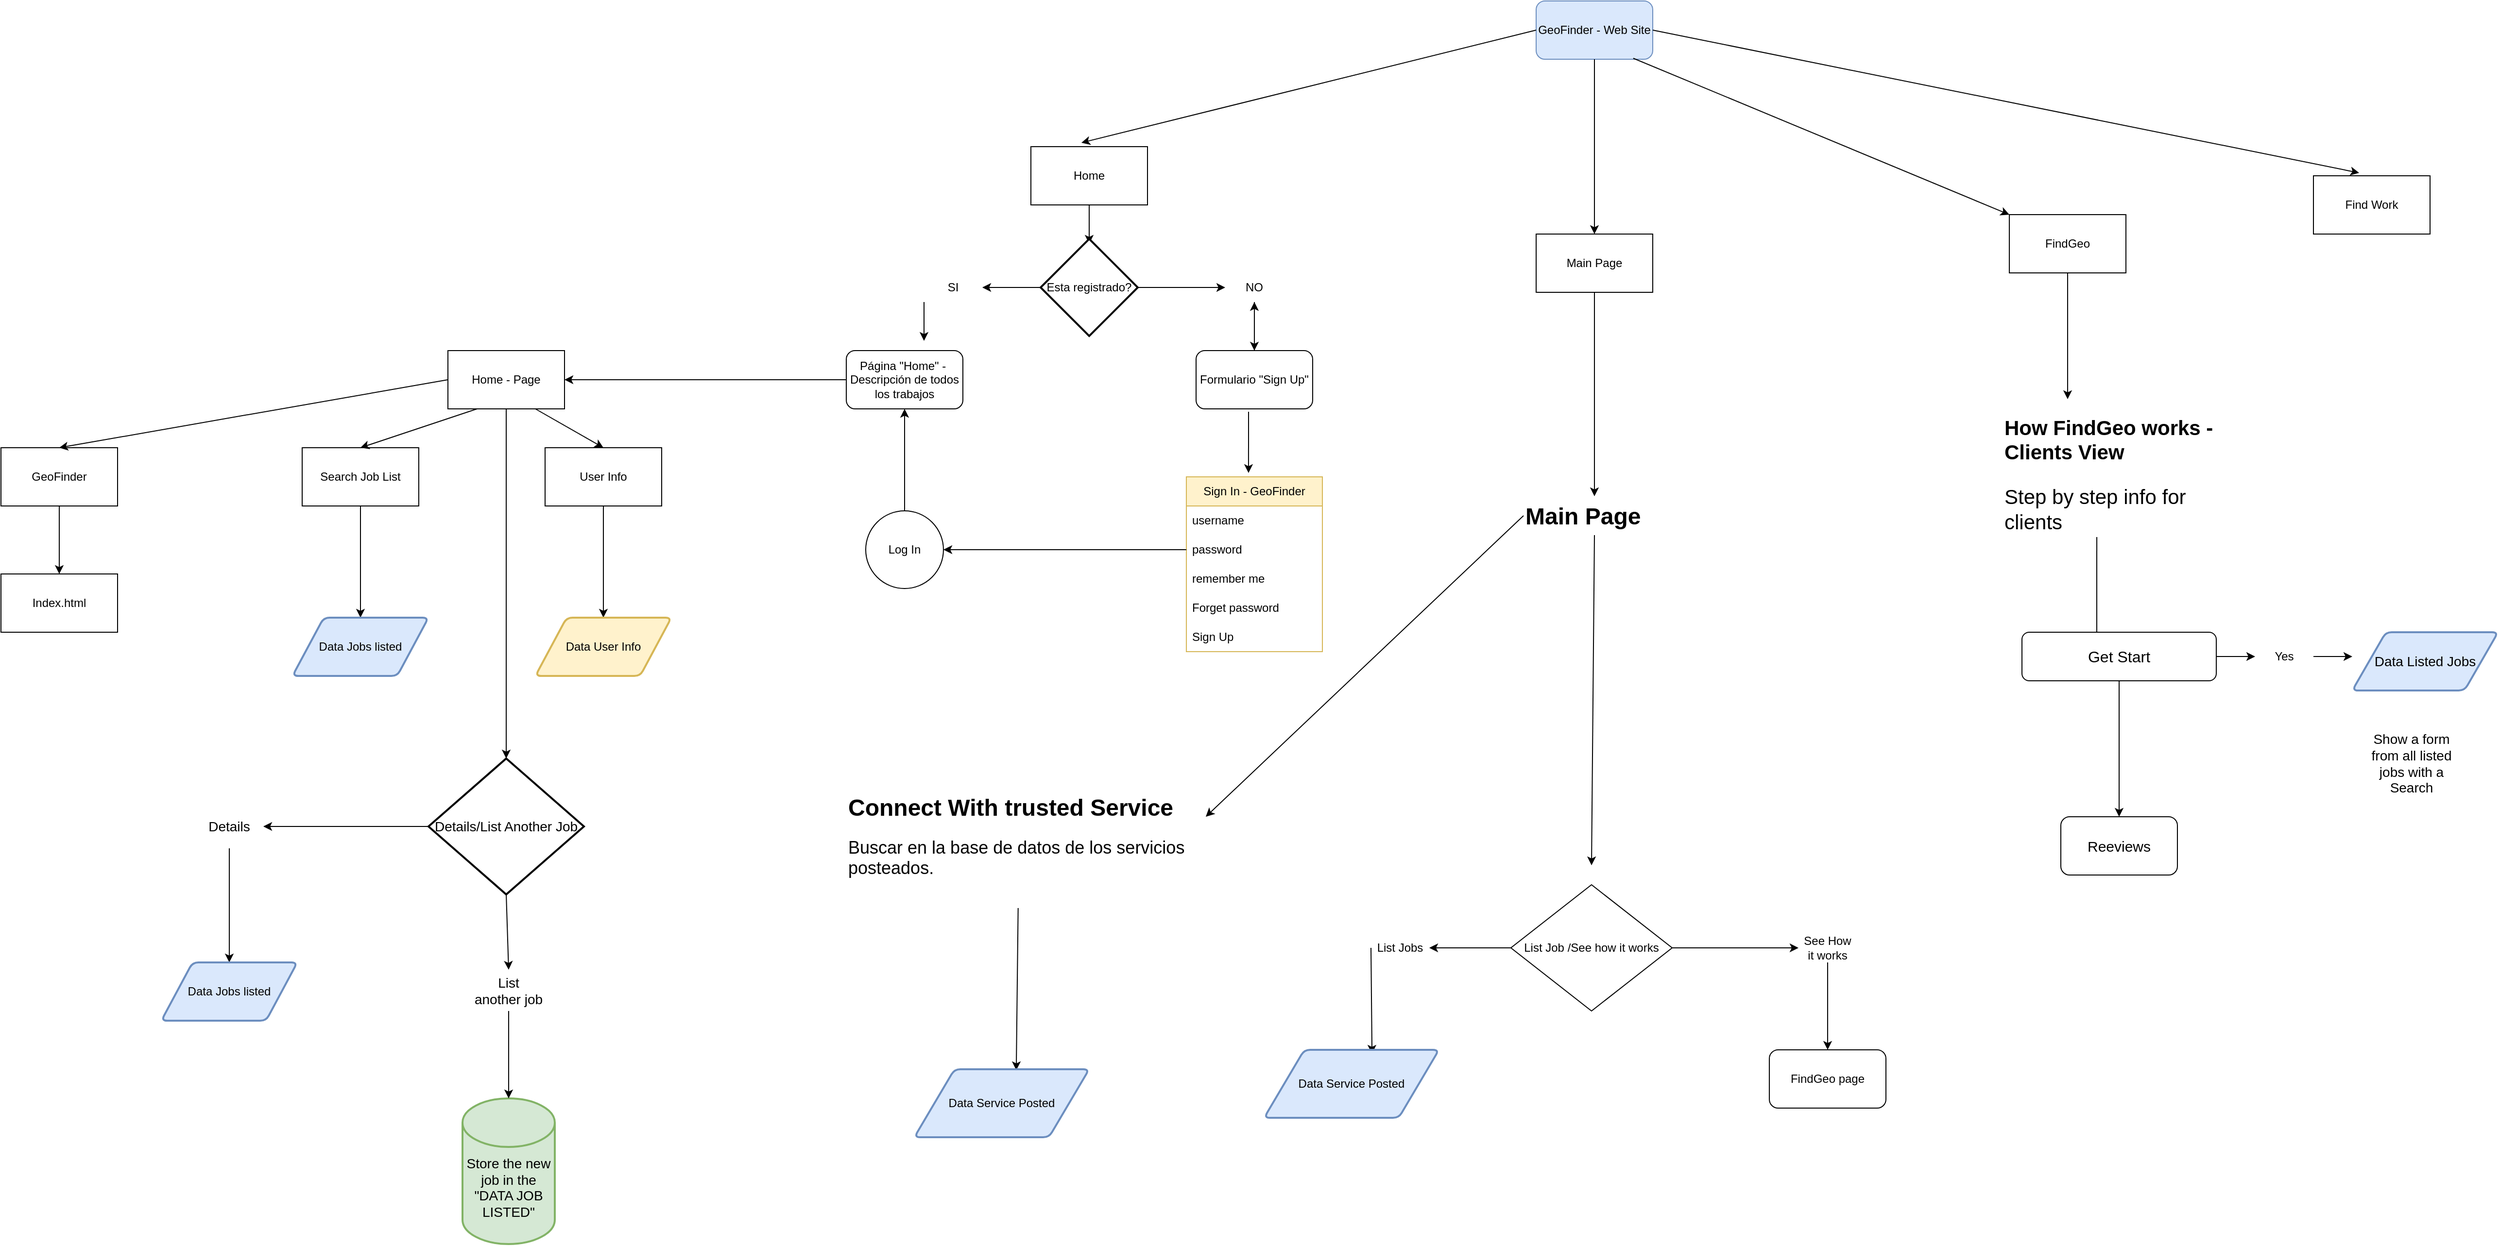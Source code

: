 <mxfile version="24.7.7">
  <diagram name="Page-1" id="5UoKLoqRHx1p2YgClVdJ">
    <mxGraphModel dx="2903" dy="1778" grid="1" gridSize="10" guides="1" tooltips="1" connect="1" arrows="1" fold="1" page="1" pageScale="1" pageWidth="827" pageHeight="1169" math="0" shadow="0">
      <root>
        <mxCell id="0" />
        <mxCell id="1" parent="0" />
        <mxCell id="27HWfdAbfsSyXn5Eoj3M-1" value="GeoFinder - Web Site" style="rounded=1;whiteSpace=wrap;html=1;fillColor=#dae8fc;strokeColor=#6c8ebf;" parent="1" vertex="1">
          <mxGeometry x="340" y="-50" width="120" height="60" as="geometry" />
        </mxCell>
        <mxCell id="27HWfdAbfsSyXn5Eoj3M-2" value="Home" style="rounded=0;whiteSpace=wrap;html=1;" parent="1" vertex="1">
          <mxGeometry x="-180" y="100" width="120" height="60" as="geometry" />
        </mxCell>
        <mxCell id="27HWfdAbfsSyXn5Eoj3M-3" value="" style="endArrow=classic;html=1;rounded=0;entryX=0.433;entryY=-0.067;entryDx=0;entryDy=0;entryPerimeter=0;exitX=0;exitY=0.5;exitDx=0;exitDy=0;" parent="1" source="27HWfdAbfsSyXn5Eoj3M-1" target="27HWfdAbfsSyXn5Eoj3M-2" edge="1">
          <mxGeometry width="50" height="50" relative="1" as="geometry">
            <mxPoint x="160" y="70" as="sourcePoint" />
            <mxPoint x="210" y="20" as="targetPoint" />
          </mxGeometry>
        </mxCell>
        <mxCell id="27HWfdAbfsSyXn5Eoj3M-4" value="" style="endArrow=classic;html=1;rounded=0;exitX=0.5;exitY=1;exitDx=0;exitDy=0;" parent="1" source="27HWfdAbfsSyXn5Eoj3M-2" edge="1">
          <mxGeometry width="50" height="50" relative="1" as="geometry">
            <mxPoint x="60" y="210" as="sourcePoint" />
            <mxPoint x="-120" y="200" as="targetPoint" />
          </mxGeometry>
        </mxCell>
        <mxCell id="27HWfdAbfsSyXn5Eoj3M-8" value="SI" style="text;html=1;align=center;verticalAlign=middle;whiteSpace=wrap;rounded=0;" parent="1" vertex="1">
          <mxGeometry x="-290" y="230" width="60" height="30" as="geometry" />
        </mxCell>
        <mxCell id="27HWfdAbfsSyXn5Eoj3M-10" value="" style="endArrow=classic;html=1;rounded=0;exitX=0;exitY=1;exitDx=0;exitDy=0;" parent="1" source="27HWfdAbfsSyXn5Eoj3M-8" edge="1">
          <mxGeometry width="50" height="50" relative="1" as="geometry">
            <mxPoint x="60" y="310" as="sourcePoint" />
            <mxPoint x="-290" y="300" as="targetPoint" />
          </mxGeometry>
        </mxCell>
        <mxCell id="27HWfdAbfsSyXn5Eoj3M-11" value="Página &quot;Home&quot; -&amp;nbsp; Descripción de todos los trabajos" style="rounded=1;whiteSpace=wrap;html=1;" parent="1" vertex="1">
          <mxGeometry x="-370" y="310" width="120" height="60" as="geometry" />
        </mxCell>
        <mxCell id="27HWfdAbfsSyXn5Eoj3M-14" value="" style="endArrow=classic;html=1;rounded=0;exitX=1;exitY=0.5;exitDx=0;exitDy=0;exitPerimeter=0;" parent="1" source="27HWfdAbfsSyXn5Eoj3M-27" target="27HWfdAbfsSyXn5Eoj3M-13" edge="1">
          <mxGeometry width="50" height="50" relative="1" as="geometry">
            <mxPoint x="-75" y="220" as="sourcePoint" />
            <mxPoint y="290" as="targetPoint" />
          </mxGeometry>
        </mxCell>
        <mxCell id="27HWfdAbfsSyXn5Eoj3M-13" value="NO" style="text;html=1;align=center;verticalAlign=middle;whiteSpace=wrap;rounded=0;" parent="1" vertex="1">
          <mxGeometry x="20" y="230" width="60" height="30" as="geometry" />
        </mxCell>
        <mxCell id="27HWfdAbfsSyXn5Eoj3M-32" value="" style="edgeStyle=orthogonalEdgeStyle;rounded=0;orthogonalLoop=1;jettySize=auto;html=1;" parent="1" source="27HWfdAbfsSyXn5Eoj3M-17" target="27HWfdAbfsSyXn5Eoj3M-13" edge="1">
          <mxGeometry relative="1" as="geometry" />
        </mxCell>
        <mxCell id="27HWfdAbfsSyXn5Eoj3M-17" value="Formulario &quot;Sign Up&quot;" style="rounded=1;whiteSpace=wrap;html=1;" parent="1" vertex="1">
          <mxGeometry x="-10" y="310" width="120" height="60" as="geometry" />
        </mxCell>
        <mxCell id="27HWfdAbfsSyXn5Eoj3M-18" value="Sign In - GeoFinder" style="swimlane;fontStyle=0;childLayout=stackLayout;horizontal=1;startSize=30;horizontalStack=0;resizeParent=1;resizeParentMax=0;resizeLast=0;collapsible=1;marginBottom=0;whiteSpace=wrap;html=1;fillColor=#fff2cc;strokeColor=#d6b656;" parent="1" vertex="1">
          <mxGeometry x="-20" y="440" width="140" height="180" as="geometry" />
        </mxCell>
        <mxCell id="27HWfdAbfsSyXn5Eoj3M-19" value="username" style="text;strokeColor=none;fillColor=none;align=left;verticalAlign=middle;spacingLeft=4;spacingRight=4;overflow=hidden;points=[[0,0.5],[1,0.5]];portConstraint=eastwest;rotatable=0;whiteSpace=wrap;html=1;" parent="27HWfdAbfsSyXn5Eoj3M-18" vertex="1">
          <mxGeometry y="30" width="140" height="30" as="geometry" />
        </mxCell>
        <mxCell id="27HWfdAbfsSyXn5Eoj3M-20" value="password" style="text;strokeColor=none;fillColor=none;align=left;verticalAlign=middle;spacingLeft=4;spacingRight=4;overflow=hidden;points=[[0,0.5],[1,0.5]];portConstraint=eastwest;rotatable=0;whiteSpace=wrap;html=1;" parent="27HWfdAbfsSyXn5Eoj3M-18" vertex="1">
          <mxGeometry y="60" width="140" height="30" as="geometry" />
        </mxCell>
        <mxCell id="27HWfdAbfsSyXn5Eoj3M-21" value="remember me" style="text;strokeColor=none;fillColor=none;align=left;verticalAlign=middle;spacingLeft=4;spacingRight=4;overflow=hidden;points=[[0,0.5],[1,0.5]];portConstraint=eastwest;rotatable=0;whiteSpace=wrap;html=1;" parent="27HWfdAbfsSyXn5Eoj3M-18" vertex="1">
          <mxGeometry y="90" width="140" height="30" as="geometry" />
        </mxCell>
        <mxCell id="27HWfdAbfsSyXn5Eoj3M-24" value="Forget password" style="text;strokeColor=none;fillColor=none;align=left;verticalAlign=middle;spacingLeft=4;spacingRight=4;overflow=hidden;points=[[0,0.5],[1,0.5]];portConstraint=eastwest;rotatable=0;whiteSpace=wrap;html=1;" parent="27HWfdAbfsSyXn5Eoj3M-18" vertex="1">
          <mxGeometry y="120" width="140" height="30" as="geometry" />
        </mxCell>
        <mxCell id="27HWfdAbfsSyXn5Eoj3M-25" value="Sign Up" style="text;strokeColor=none;fillColor=none;align=left;verticalAlign=middle;spacingLeft=4;spacingRight=4;overflow=hidden;points=[[0,0.5],[1,0.5]];portConstraint=eastwest;rotatable=0;whiteSpace=wrap;html=1;" parent="27HWfdAbfsSyXn5Eoj3M-18" vertex="1">
          <mxGeometry y="150" width="140" height="30" as="geometry" />
        </mxCell>
        <mxCell id="27HWfdAbfsSyXn5Eoj3M-27" value="Esta registrado?" style="strokeWidth=2;html=1;shape=mxgraph.flowchart.decision;whiteSpace=wrap;" parent="1" vertex="1">
          <mxGeometry x="-170" y="195" width="100" height="100" as="geometry" />
        </mxCell>
        <mxCell id="27HWfdAbfsSyXn5Eoj3M-30" value="" style="endArrow=classic;html=1;rounded=0;exitX=0;exitY=0.5;exitDx=0;exitDy=0;exitPerimeter=0;" parent="1" source="27HWfdAbfsSyXn5Eoj3M-27" target="27HWfdAbfsSyXn5Eoj3M-8" edge="1">
          <mxGeometry width="50" height="50" relative="1" as="geometry">
            <mxPoint x="-190" y="300" as="sourcePoint" />
            <mxPoint x="-280" y="310" as="targetPoint" />
          </mxGeometry>
        </mxCell>
        <mxCell id="27HWfdAbfsSyXn5Eoj3M-31" value="" style="endArrow=classic;html=1;rounded=0;exitX=0.5;exitY=1;exitDx=0;exitDy=0;entryX=0.5;entryY=0;entryDx=0;entryDy=0;" parent="1" source="27HWfdAbfsSyXn5Eoj3M-13" target="27HWfdAbfsSyXn5Eoj3M-17" edge="1">
          <mxGeometry width="50" height="50" relative="1" as="geometry">
            <mxPoint x="80" y="290" as="sourcePoint" />
            <mxPoint x="50" y="290" as="targetPoint" />
          </mxGeometry>
        </mxCell>
        <mxCell id="27HWfdAbfsSyXn5Eoj3M-33" value="" style="endArrow=classic;html=1;rounded=0;exitX=0.45;exitY=1.05;exitDx=0;exitDy=0;exitPerimeter=0;entryX=0.457;entryY=-0.022;entryDx=0;entryDy=0;entryPerimeter=0;" parent="1" source="27HWfdAbfsSyXn5Eoj3M-17" target="27HWfdAbfsSyXn5Eoj3M-18" edge="1">
          <mxGeometry width="50" height="50" relative="1" as="geometry">
            <mxPoint x="40" y="400" as="sourcePoint" />
            <mxPoint x="130" y="400" as="targetPoint" />
          </mxGeometry>
        </mxCell>
        <mxCell id="27HWfdAbfsSyXn5Eoj3M-34" value="Log In" style="ellipse;whiteSpace=wrap;html=1;aspect=fixed;" parent="1" vertex="1">
          <mxGeometry x="-350" y="475" width="80" height="80" as="geometry" />
        </mxCell>
        <mxCell id="27HWfdAbfsSyXn5Eoj3M-35" value="" style="endArrow=classic;html=1;rounded=0;entryX=1;entryY=0.5;entryDx=0;entryDy=0;exitX=0;exitY=0.5;exitDx=0;exitDy=0;" parent="1" source="27HWfdAbfsSyXn5Eoj3M-20" target="27HWfdAbfsSyXn5Eoj3M-34" edge="1">
          <mxGeometry width="50" height="50" relative="1" as="geometry">
            <mxPoint x="-130" y="555" as="sourcePoint" />
            <mxPoint x="-80" y="505" as="targetPoint" />
          </mxGeometry>
        </mxCell>
        <mxCell id="27HWfdAbfsSyXn5Eoj3M-36" style="edgeStyle=orthogonalEdgeStyle;rounded=0;orthogonalLoop=1;jettySize=auto;html=1;exitX=0.5;exitY=1;exitDx=0;exitDy=0;" parent="1" source="27HWfdAbfsSyXn5Eoj3M-34" target="27HWfdAbfsSyXn5Eoj3M-34" edge="1">
          <mxGeometry relative="1" as="geometry" />
        </mxCell>
        <mxCell id="27HWfdAbfsSyXn5Eoj3M-37" value="" style="endArrow=classic;html=1;rounded=0;exitX=0.5;exitY=0;exitDx=0;exitDy=0;entryX=0.5;entryY=1;entryDx=0;entryDy=0;" parent="1" source="27HWfdAbfsSyXn5Eoj3M-34" target="27HWfdAbfsSyXn5Eoj3M-11" edge="1">
          <mxGeometry width="50" height="50" relative="1" as="geometry">
            <mxPoint x="-200" y="450" as="sourcePoint" />
            <mxPoint x="-200" y="490" as="targetPoint" />
          </mxGeometry>
        </mxCell>
        <mxCell id="27HWfdAbfsSyXn5Eoj3M-42" value="Home - Page" style="rounded=0;whiteSpace=wrap;html=1;" parent="1" vertex="1">
          <mxGeometry x="-780" y="310" width="120" height="60" as="geometry" />
        </mxCell>
        <mxCell id="27HWfdAbfsSyXn5Eoj3M-43" value="GeoFinder" style="rounded=0;whiteSpace=wrap;html=1;" parent="1" vertex="1">
          <mxGeometry x="-1240" y="410" width="120" height="60" as="geometry" />
        </mxCell>
        <mxCell id="27HWfdAbfsSyXn5Eoj3M-44" value="" style="endArrow=classic;html=1;rounded=0;entryX=0.5;entryY=0;entryDx=0;entryDy=0;exitX=0;exitY=0.5;exitDx=0;exitDy=0;" parent="1" source="27HWfdAbfsSyXn5Eoj3M-42" target="27HWfdAbfsSyXn5Eoj3M-43" edge="1">
          <mxGeometry width="50" height="50" relative="1" as="geometry">
            <mxPoint x="-790" y="520" as="sourcePoint" />
            <mxPoint x="-740" y="470" as="targetPoint" />
          </mxGeometry>
        </mxCell>
        <mxCell id="27HWfdAbfsSyXn5Eoj3M-45" value="Index.html" style="rounded=0;whiteSpace=wrap;html=1;" parent="1" vertex="1">
          <mxGeometry x="-1240" y="540" width="120" height="60" as="geometry" />
        </mxCell>
        <mxCell id="27HWfdAbfsSyXn5Eoj3M-46" value="" style="endArrow=classic;html=1;rounded=0;entryX=0.5;entryY=0;entryDx=0;entryDy=0;exitX=0.5;exitY=1;exitDx=0;exitDy=0;" parent="1" source="27HWfdAbfsSyXn5Eoj3M-43" target="27HWfdAbfsSyXn5Eoj3M-45" edge="1">
          <mxGeometry width="50" height="50" relative="1" as="geometry">
            <mxPoint x="-1010" y="520" as="sourcePoint" />
            <mxPoint x="-960" y="470" as="targetPoint" />
          </mxGeometry>
        </mxCell>
        <mxCell id="27HWfdAbfsSyXn5Eoj3M-47" value="" style="endArrow=classic;html=1;rounded=0;entryX=1;entryY=0.5;entryDx=0;entryDy=0;exitX=0;exitY=0.5;exitDx=0;exitDy=0;" parent="1" source="27HWfdAbfsSyXn5Eoj3M-11" target="27HWfdAbfsSyXn5Eoj3M-42" edge="1">
          <mxGeometry width="50" height="50" relative="1" as="geometry">
            <mxPoint x="-430" y="440" as="sourcePoint" />
            <mxPoint x="-830" y="490" as="targetPoint" />
          </mxGeometry>
        </mxCell>
        <mxCell id="27HWfdAbfsSyXn5Eoj3M-48" value="Search Job List" style="rounded=0;whiteSpace=wrap;html=1;" parent="1" vertex="1">
          <mxGeometry x="-930" y="410" width="120" height="60" as="geometry" />
        </mxCell>
        <mxCell id="27HWfdAbfsSyXn5Eoj3M-49" value="" style="endArrow=classic;html=1;rounded=0;entryX=0.5;entryY=0;entryDx=0;entryDy=0;exitX=0.25;exitY=1;exitDx=0;exitDy=0;" parent="1" source="27HWfdAbfsSyXn5Eoj3M-42" target="27HWfdAbfsSyXn5Eoj3M-48" edge="1">
          <mxGeometry width="50" height="50" relative="1" as="geometry">
            <mxPoint x="-490" y="340" as="sourcePoint" />
            <mxPoint x="-450" y="470" as="targetPoint" />
          </mxGeometry>
        </mxCell>
        <mxCell id="27HWfdAbfsSyXn5Eoj3M-50" value="User Info" style="rounded=0;whiteSpace=wrap;html=1;" parent="1" vertex="1">
          <mxGeometry x="-680" y="410" width="120" height="60" as="geometry" />
        </mxCell>
        <mxCell id="27HWfdAbfsSyXn5Eoj3M-51" value="" style="endArrow=classic;html=1;rounded=0;entryX=0.5;entryY=0;entryDx=0;entryDy=0;exitX=0.75;exitY=1;exitDx=0;exitDy=0;" parent="1" source="27HWfdAbfsSyXn5Eoj3M-42" target="27HWfdAbfsSyXn5Eoj3M-50" edge="1">
          <mxGeometry width="50" height="50" relative="1" as="geometry">
            <mxPoint x="-500" y="360" as="sourcePoint" />
            <mxPoint x="-200" y="460" as="targetPoint" />
          </mxGeometry>
        </mxCell>
        <mxCell id="UTImCy18DqxyVbQXY93p-3" value="&lt;h1 style=&quot;margin-top: 0px;&quot;&gt;Main Page&lt;/h1&gt;&lt;p&gt;Lorem ipsum dolor sit amet, consectetur adipisicing elit, sed do eiusmod tempor incididunt ut labore et dolore magna aliqua.&lt;/p&gt;" style="text;html=1;whiteSpace=wrap;overflow=hidden;rounded=0;" parent="1" vertex="1">
          <mxGeometry x="327" y="460" width="146" height="40" as="geometry" />
        </mxCell>
        <mxCell id="UTImCy18DqxyVbQXY93p-4" value="" style="endArrow=classic;html=1;rounded=0;exitX=0;exitY=0.5;exitDx=0;exitDy=0;entryX=1;entryY=0.25;entryDx=0;entryDy=0;" parent="1" source="UTImCy18DqxyVbQXY93p-3" target="UTImCy18DqxyVbQXY93p-5" edge="1">
          <mxGeometry width="50" height="50" relative="1" as="geometry">
            <mxPoint x="220" y="800" as="sourcePoint" />
            <mxPoint x="80" y="760" as="targetPoint" />
          </mxGeometry>
        </mxCell>
        <mxCell id="UTImCy18DqxyVbQXY93p-5" value="&lt;h1 style=&quot;margin-top: 0px;&quot;&gt;Connect With trusted Service&lt;/h1&gt;&lt;p&gt;&lt;font style=&quot;font-size: 18px;&quot;&gt;Buscar en la base de datos de los servicios posteados.&lt;/font&gt;&lt;/p&gt;" style="text;html=1;whiteSpace=wrap;overflow=hidden;rounded=0;" parent="1" vertex="1">
          <mxGeometry x="-370" y="760" width="370" height="120" as="geometry" />
        </mxCell>
        <mxCell id="UTImCy18DqxyVbQXY93p-6" value="" style="endArrow=classic;html=1;rounded=0;exitX=0.478;exitY=1.033;exitDx=0;exitDy=0;exitPerimeter=0;entryX=0.583;entryY=0.014;entryDx=0;entryDy=0;entryPerimeter=0;" parent="1" source="UTImCy18DqxyVbQXY93p-5" target="0rgp4LBOSJ0Xgl0IZOKZ-4" edge="1">
          <mxGeometry width="50" height="50" relative="1" as="geometry">
            <mxPoint x="110" y="990" as="sourcePoint" />
            <mxPoint x="-195" y="1030" as="targetPoint" />
          </mxGeometry>
        </mxCell>
        <mxCell id="UTImCy18DqxyVbQXY93p-10" value="" style="endArrow=classic;html=1;rounded=0;exitX=0.5;exitY=1;exitDx=0;exitDy=0;" parent="1" source="UTImCy18DqxyVbQXY93p-3" edge="1">
          <mxGeometry width="50" height="50" relative="1" as="geometry">
            <mxPoint x="300" y="890" as="sourcePoint" />
            <mxPoint x="397" y="840" as="targetPoint" />
          </mxGeometry>
        </mxCell>
        <mxCell id="UTImCy18DqxyVbQXY93p-12" value="List Job /See how it works" style="shape=rhombus;html=1;dashed=0;whiteSpace=wrap;perimeter=rhombusPerimeter;" parent="1" vertex="1">
          <mxGeometry x="314" y="860" width="166" height="130" as="geometry" />
        </mxCell>
        <mxCell id="0rgp4LBOSJ0Xgl0IZOKZ-1" value="" style="endArrow=classic;html=1;rounded=0;exitX=0;exitY=0.5;exitDx=0;exitDy=0;entryX=0.617;entryY=0.057;entryDx=0;entryDy=0;entryPerimeter=0;" edge="1" parent="1" source="0rgp4LBOSJ0Xgl0IZOKZ-5" target="0rgp4LBOSJ0Xgl0IZOKZ-3">
          <mxGeometry width="50" height="50" relative="1" as="geometry">
            <mxPoint x="320" y="980" as="sourcePoint" />
            <mxPoint x="190" y="1000" as="targetPoint" />
          </mxGeometry>
        </mxCell>
        <mxCell id="0rgp4LBOSJ0Xgl0IZOKZ-3" value="Data Service Posted" style="shape=parallelogram;html=1;strokeWidth=2;perimeter=parallelogramPerimeter;whiteSpace=wrap;rounded=1;arcSize=12;size=0.23;fillColor=#dae8fc;strokeColor=#6c8ebf;" vertex="1" parent="1">
          <mxGeometry x="60" y="1030" width="180" height="70" as="geometry" />
        </mxCell>
        <mxCell id="0rgp4LBOSJ0Xgl0IZOKZ-4" value="Data Service Posted" style="shape=parallelogram;html=1;strokeWidth=2;perimeter=parallelogramPerimeter;whiteSpace=wrap;rounded=1;arcSize=12;size=0.23;fillColor=#dae8fc;strokeColor=#6c8ebf;" vertex="1" parent="1">
          <mxGeometry x="-300" y="1050" width="180" height="70" as="geometry" />
        </mxCell>
        <mxCell id="0rgp4LBOSJ0Xgl0IZOKZ-5" value="List Jobs" style="text;html=1;align=center;verticalAlign=middle;whiteSpace=wrap;rounded=0;" vertex="1" parent="1">
          <mxGeometry x="170" y="910" width="60" height="30" as="geometry" />
        </mxCell>
        <mxCell id="0rgp4LBOSJ0Xgl0IZOKZ-8" value="" style="endArrow=classic;html=1;rounded=0;exitX=0;exitY=0.5;exitDx=0;exitDy=0;entryX=1;entryY=0.5;entryDx=0;entryDy=0;" edge="1" parent="1" source="UTImCy18DqxyVbQXY93p-12" target="0rgp4LBOSJ0Xgl0IZOKZ-5">
          <mxGeometry width="50" height="50" relative="1" as="geometry">
            <mxPoint x="220" y="1020" as="sourcePoint" />
            <mxPoint x="270" y="970" as="targetPoint" />
          </mxGeometry>
        </mxCell>
        <mxCell id="0rgp4LBOSJ0Xgl0IZOKZ-12" value="" style="endArrow=classic;html=1;rounded=0;entryX=0;entryY=0.5;entryDx=0;entryDy=0;exitX=1;exitY=0.5;exitDx=0;exitDy=0;" edge="1" parent="1" source="UTImCy18DqxyVbQXY93p-12" target="0rgp4LBOSJ0Xgl0IZOKZ-13">
          <mxGeometry width="50" height="50" relative="1" as="geometry">
            <mxPoint x="470" y="940" as="sourcePoint" />
            <mxPoint x="600" y="920" as="targetPoint" />
          </mxGeometry>
        </mxCell>
        <mxCell id="0rgp4LBOSJ0Xgl0IZOKZ-13" value="See How it works" style="text;html=1;align=center;verticalAlign=middle;whiteSpace=wrap;rounded=0;" vertex="1" parent="1">
          <mxGeometry x="610" y="910" width="60" height="30" as="geometry" />
        </mxCell>
        <mxCell id="0rgp4LBOSJ0Xgl0IZOKZ-16" value="" style="endArrow=classic;html=1;rounded=0;exitX=0.5;exitY=1;exitDx=0;exitDy=0;entryX=0.5;entryY=0;entryDx=0;entryDy=0;" edge="1" parent="1" source="0rgp4LBOSJ0Xgl0IZOKZ-13" target="0rgp4LBOSJ0Xgl0IZOKZ-17">
          <mxGeometry width="50" height="50" relative="1" as="geometry">
            <mxPoint x="680" y="1030" as="sourcePoint" />
            <mxPoint x="640" y="1050" as="targetPoint" />
          </mxGeometry>
        </mxCell>
        <mxCell id="0rgp4LBOSJ0Xgl0IZOKZ-17" value="FindGeo page" style="rounded=1;whiteSpace=wrap;html=1;" vertex="1" parent="1">
          <mxGeometry x="580" y="1030" width="120" height="60" as="geometry" />
        </mxCell>
        <mxCell id="0rgp4LBOSJ0Xgl0IZOKZ-18" value="Main Page" style="rounded=0;whiteSpace=wrap;html=1;" vertex="1" parent="1">
          <mxGeometry x="340" y="190" width="120" height="60" as="geometry" />
        </mxCell>
        <mxCell id="0rgp4LBOSJ0Xgl0IZOKZ-19" value="" style="endArrow=classic;html=1;rounded=0;exitX=0.5;exitY=1;exitDx=0;exitDy=0;entryX=0.5;entryY=0;entryDx=0;entryDy=0;" edge="1" parent="1" source="27HWfdAbfsSyXn5Eoj3M-1" target="0rgp4LBOSJ0Xgl0IZOKZ-18">
          <mxGeometry width="50" height="50" relative="1" as="geometry">
            <mxPoint x="290" y="210" as="sourcePoint" />
            <mxPoint x="340" y="160" as="targetPoint" />
          </mxGeometry>
        </mxCell>
        <mxCell id="0rgp4LBOSJ0Xgl0IZOKZ-20" value="" style="endArrow=classic;html=1;rounded=0;exitX=0.5;exitY=1;exitDx=0;exitDy=0;entryX=0.5;entryY=0;entryDx=0;entryDy=0;" edge="1" parent="1" source="0rgp4LBOSJ0Xgl0IZOKZ-18" target="UTImCy18DqxyVbQXY93p-3">
          <mxGeometry width="50" height="50" relative="1" as="geometry">
            <mxPoint x="399.5" y="270" as="sourcePoint" />
            <mxPoint x="399.5" y="450" as="targetPoint" />
          </mxGeometry>
        </mxCell>
        <mxCell id="0rgp4LBOSJ0Xgl0IZOKZ-21" value="" style="endArrow=classic;html=1;rounded=0;exitX=0.833;exitY=0.983;exitDx=0;exitDy=0;exitPerimeter=0;entryX=0;entryY=0;entryDx=0;entryDy=0;" edge="1" parent="1" source="27HWfdAbfsSyXn5Eoj3M-1" target="0rgp4LBOSJ0Xgl0IZOKZ-22">
          <mxGeometry width="50" height="50" relative="1" as="geometry">
            <mxPoint x="500" y="40" as="sourcePoint" />
            <mxPoint x="720" y="120" as="targetPoint" />
          </mxGeometry>
        </mxCell>
        <mxCell id="0rgp4LBOSJ0Xgl0IZOKZ-22" value="FindGeo" style="rounded=0;whiteSpace=wrap;html=1;" vertex="1" parent="1">
          <mxGeometry x="827" y="170" width="120" height="60" as="geometry" />
        </mxCell>
        <mxCell id="0rgp4LBOSJ0Xgl0IZOKZ-23" value="" style="endArrow=classic;html=1;rounded=0;exitX=1;exitY=0.5;exitDx=0;exitDy=0;entryX=0.392;entryY=-0.05;entryDx=0;entryDy=0;entryPerimeter=0;" edge="1" parent="1" source="27HWfdAbfsSyXn5Eoj3M-1" target="0rgp4LBOSJ0Xgl0IZOKZ-24">
          <mxGeometry width="50" height="50" relative="1" as="geometry">
            <mxPoint x="590" y="-11" as="sourcePoint" />
            <mxPoint x="1200" y="120" as="targetPoint" />
          </mxGeometry>
        </mxCell>
        <mxCell id="0rgp4LBOSJ0Xgl0IZOKZ-24" value="Find Work" style="rounded=0;whiteSpace=wrap;html=1;" vertex="1" parent="1">
          <mxGeometry x="1140" y="130" width="120" height="60" as="geometry" />
        </mxCell>
        <mxCell id="0rgp4LBOSJ0Xgl0IZOKZ-25" value="" style="endArrow=classic;html=1;rounded=0;exitX=0.5;exitY=1;exitDx=0;exitDy=0;" edge="1" parent="1" source="27HWfdAbfsSyXn5Eoj3M-48" target="0rgp4LBOSJ0Xgl0IZOKZ-26">
          <mxGeometry width="50" height="50" relative="1" as="geometry">
            <mxPoint x="-790" y="570" as="sourcePoint" />
            <mxPoint x="-870" y="580" as="targetPoint" />
          </mxGeometry>
        </mxCell>
        <mxCell id="0rgp4LBOSJ0Xgl0IZOKZ-26" value="Data Jobs listed" style="shape=parallelogram;html=1;strokeWidth=2;perimeter=parallelogramPerimeter;whiteSpace=wrap;rounded=1;arcSize=12;size=0.23;fillColor=#dae8fc;strokeColor=#6c8ebf;" vertex="1" parent="1">
          <mxGeometry x="-940" y="585" width="140" height="60" as="geometry" />
        </mxCell>
        <mxCell id="0rgp4LBOSJ0Xgl0IZOKZ-27" value="" style="endArrow=classic;html=1;rounded=0;exitX=0.5;exitY=1;exitDx=0;exitDy=0;entryX=0.5;entryY=0;entryDx=0;entryDy=0;" edge="1" parent="1" source="27HWfdAbfsSyXn5Eoj3M-50" target="0rgp4LBOSJ0Xgl0IZOKZ-28">
          <mxGeometry width="50" height="50" relative="1" as="geometry">
            <mxPoint x="-790" y="570" as="sourcePoint" />
            <mxPoint x="-620" y="590" as="targetPoint" />
          </mxGeometry>
        </mxCell>
        <mxCell id="0rgp4LBOSJ0Xgl0IZOKZ-28" value="Data User Info" style="shape=parallelogram;html=1;strokeWidth=2;perimeter=parallelogramPerimeter;whiteSpace=wrap;rounded=1;arcSize=12;size=0.23;fillColor=#fff2cc;strokeColor=#d6b656;" vertex="1" parent="1">
          <mxGeometry x="-690" y="585" width="140" height="60" as="geometry" />
        </mxCell>
        <mxCell id="0rgp4LBOSJ0Xgl0IZOKZ-29" value="" style="endArrow=classic;html=1;rounded=0;exitX=0.5;exitY=1;exitDx=0;exitDy=0;entryX=0.5;entryY=0;entryDx=0;entryDy=0;entryPerimeter=0;" edge="1" parent="1" source="27HWfdAbfsSyXn5Eoj3M-42" target="0rgp4LBOSJ0Xgl0IZOKZ-30">
          <mxGeometry width="50" height="50" relative="1" as="geometry">
            <mxPoint x="-790" y="450" as="sourcePoint" />
            <mxPoint x="-720" y="702.353" as="targetPoint" />
          </mxGeometry>
        </mxCell>
        <mxCell id="0rgp4LBOSJ0Xgl0IZOKZ-30" value="&lt;font style=&quot;font-size: 14px;&quot;&gt;Details/List Another Job&lt;/font&gt;" style="strokeWidth=2;html=1;shape=mxgraph.flowchart.decision;whiteSpace=wrap;" vertex="1" parent="1">
          <mxGeometry x="-800" y="730" width="160" height="140" as="geometry" />
        </mxCell>
        <mxCell id="0rgp4LBOSJ0Xgl0IZOKZ-31" value="" style="endArrow=classic;html=1;rounded=0;exitX=0;exitY=0.5;exitDx=0;exitDy=0;exitPerimeter=0;entryX=1;entryY=0.5;entryDx=0;entryDy=0;" edge="1" parent="1" source="0rgp4LBOSJ0Xgl0IZOKZ-30" target="0rgp4LBOSJ0Xgl0IZOKZ-32">
          <mxGeometry width="50" height="50" relative="1" as="geometry">
            <mxPoint x="-790" y="860" as="sourcePoint" />
            <mxPoint x="-960" y="800" as="targetPoint" />
          </mxGeometry>
        </mxCell>
        <mxCell id="0rgp4LBOSJ0Xgl0IZOKZ-32" value="&lt;font style=&quot;font-size: 14px;&quot;&gt;Details&lt;/font&gt;" style="text;html=1;align=center;verticalAlign=middle;whiteSpace=wrap;rounded=0;" vertex="1" parent="1">
          <mxGeometry x="-1040" y="777.5" width="70" height="45" as="geometry" />
        </mxCell>
        <mxCell id="0rgp4LBOSJ0Xgl0IZOKZ-35" value="" style="endArrow=classic;html=1;rounded=0;exitX=0.5;exitY=1;exitDx=0;exitDy=0;entryX=0.5;entryY=0;entryDx=0;entryDy=0;" edge="1" parent="1" source="0rgp4LBOSJ0Xgl0IZOKZ-32" target="0rgp4LBOSJ0Xgl0IZOKZ-37">
          <mxGeometry width="50" height="50" relative="1" as="geometry">
            <mxPoint x="-790" y="860" as="sourcePoint" />
            <mxPoint x="-1005" y="920" as="targetPoint" />
          </mxGeometry>
        </mxCell>
        <mxCell id="0rgp4LBOSJ0Xgl0IZOKZ-37" value="Data Jobs listed" style="shape=parallelogram;html=1;strokeWidth=2;perimeter=parallelogramPerimeter;whiteSpace=wrap;rounded=1;arcSize=12;size=0.23;fillColor=#dae8fc;strokeColor=#6c8ebf;" vertex="1" parent="1">
          <mxGeometry x="-1075" y="940" width="140" height="60" as="geometry" />
        </mxCell>
        <mxCell id="0rgp4LBOSJ0Xgl0IZOKZ-38" value="" style="endArrow=classic;html=1;rounded=0;exitX=0.5;exitY=1;exitDx=0;exitDy=0;exitPerimeter=0;entryX=0.5;entryY=0;entryDx=0;entryDy=0;" edge="1" parent="1" source="0rgp4LBOSJ0Xgl0IZOKZ-30" target="0rgp4LBOSJ0Xgl0IZOKZ-39">
          <mxGeometry width="50" height="50" relative="1" as="geometry">
            <mxPoint x="-710" y="960" as="sourcePoint" />
            <mxPoint x="-720" y="940" as="targetPoint" />
          </mxGeometry>
        </mxCell>
        <mxCell id="0rgp4LBOSJ0Xgl0IZOKZ-39" value="&lt;font style=&quot;font-size: 14px;&quot;&gt;List another job&lt;/font&gt;" style="text;html=1;align=center;verticalAlign=middle;whiteSpace=wrap;rounded=0;" vertex="1" parent="1">
          <mxGeometry x="-755" y="947.5" width="75" height="42.5" as="geometry" />
        </mxCell>
        <mxCell id="0rgp4LBOSJ0Xgl0IZOKZ-40" value="&lt;div&gt;&lt;font style=&quot;font-size: 14px;&quot;&gt;&lt;br&gt;&lt;/font&gt;&lt;/div&gt;&lt;font style=&quot;font-size: 14px;&quot;&gt;&lt;div&gt;&lt;font style=&quot;font-size: 14px;&quot;&gt;&lt;br&gt;&lt;/font&gt;&lt;/div&gt;Store the new job in the &quot;DATA JOB LISTED&quot;&lt;/font&gt;" style="strokeWidth=2;html=1;shape=mxgraph.flowchart.database;whiteSpace=wrap;fillColor=#d5e8d4;strokeColor=#82b366;" vertex="1" parent="1">
          <mxGeometry x="-765" y="1080" width="95" height="150" as="geometry" />
        </mxCell>
        <mxCell id="0rgp4LBOSJ0Xgl0IZOKZ-41" value="" style="endArrow=classic;html=1;rounded=0;exitX=0.5;exitY=1;exitDx=0;exitDy=0;entryX=0.5;entryY=0;entryDx=0;entryDy=0;entryPerimeter=0;" edge="1" parent="1" source="0rgp4LBOSJ0Xgl0IZOKZ-39" target="0rgp4LBOSJ0Xgl0IZOKZ-40">
          <mxGeometry width="50" height="50" relative="1" as="geometry">
            <mxPoint x="-610" y="992" as="sourcePoint" />
            <mxPoint x="-607" y="1070" as="targetPoint" />
          </mxGeometry>
        </mxCell>
        <mxCell id="0rgp4LBOSJ0Xgl0IZOKZ-42" value="" style="endArrow=classic;html=1;rounded=0;exitX=0.5;exitY=1;exitDx=0;exitDy=0;" edge="1" parent="1" source="0rgp4LBOSJ0Xgl0IZOKZ-22">
          <mxGeometry width="50" height="50" relative="1" as="geometry">
            <mxPoint x="660" y="430" as="sourcePoint" />
            <mxPoint x="887" y="360" as="targetPoint" />
          </mxGeometry>
        </mxCell>
        <mxCell id="0rgp4LBOSJ0Xgl0IZOKZ-43" value="&lt;h1 style=&quot;margin-top: 0px; font-size: 21px;&quot;&gt;&lt;font style=&quot;font-size: 21px;&quot;&gt;How FindGeo works - Clients View&lt;/font&gt;&lt;/h1&gt;&lt;p style=&quot;font-size: 21px;&quot;&gt;Step by step info for clients&lt;/p&gt;" style="text;html=1;whiteSpace=wrap;overflow=hidden;rounded=0;" vertex="1" parent="1">
          <mxGeometry x="820" y="370" width="220" height="130" as="geometry" />
        </mxCell>
        <mxCell id="0rgp4LBOSJ0Xgl0IZOKZ-45" value="" style="endArrow=classic;html=1;rounded=0;exitX=0.441;exitY=1.015;exitDx=0;exitDy=0;exitPerimeter=0;entryX=0.385;entryY=0.2;entryDx=0;entryDy=0;entryPerimeter=0;" edge="1" parent="1" source="0rgp4LBOSJ0Xgl0IZOKZ-43" target="0rgp4LBOSJ0Xgl0IZOKZ-46">
          <mxGeometry width="50" height="50" relative="1" as="geometry">
            <mxPoint x="660" y="580" as="sourcePoint" />
            <mxPoint x="910" y="570" as="targetPoint" />
          </mxGeometry>
        </mxCell>
        <mxCell id="0rgp4LBOSJ0Xgl0IZOKZ-46" value="&lt;font style=&quot;font-size: 16px;&quot;&gt;Get Start&lt;/font&gt;" style="rounded=1;whiteSpace=wrap;html=1;" vertex="1" parent="1">
          <mxGeometry x="840" y="600" width="200" height="50" as="geometry" />
        </mxCell>
        <mxCell id="0rgp4LBOSJ0Xgl0IZOKZ-47" value="" style="endArrow=classic;html=1;rounded=0;exitX=1;exitY=0.5;exitDx=0;exitDy=0;" edge="1" parent="1" source="0rgp4LBOSJ0Xgl0IZOKZ-48">
          <mxGeometry width="50" height="50" relative="1" as="geometry">
            <mxPoint x="1170" y="730" as="sourcePoint" />
            <mxPoint x="1180" y="625" as="targetPoint" />
          </mxGeometry>
        </mxCell>
        <mxCell id="0rgp4LBOSJ0Xgl0IZOKZ-49" value="" style="endArrow=classic;html=1;rounded=0;exitX=1;exitY=0.5;exitDx=0;exitDy=0;" edge="1" parent="1" source="0rgp4LBOSJ0Xgl0IZOKZ-46" target="0rgp4LBOSJ0Xgl0IZOKZ-48">
          <mxGeometry width="50" height="50" relative="1" as="geometry">
            <mxPoint x="1040" y="625" as="sourcePoint" />
            <mxPoint x="1180" y="625" as="targetPoint" />
          </mxGeometry>
        </mxCell>
        <mxCell id="0rgp4LBOSJ0Xgl0IZOKZ-48" value="Yes" style="text;html=1;align=center;verticalAlign=middle;whiteSpace=wrap;rounded=0;" vertex="1" parent="1">
          <mxGeometry x="1080" y="610" width="60" height="30" as="geometry" />
        </mxCell>
        <mxCell id="0rgp4LBOSJ0Xgl0IZOKZ-50" value="&lt;font style=&quot;font-size: 14px;&quot;&gt;Data Listed Jobs&lt;/font&gt;" style="shape=parallelogram;html=1;strokeWidth=2;perimeter=parallelogramPerimeter;whiteSpace=wrap;rounded=1;arcSize=12;size=0.23;fillColor=#dae8fc;strokeColor=#6c8ebf;" vertex="1" parent="1">
          <mxGeometry x="1180" y="600" width="150" height="60" as="geometry" />
        </mxCell>
        <mxCell id="0rgp4LBOSJ0Xgl0IZOKZ-52" value="&lt;font style=&quot;font-size: 14px;&quot;&gt;Show a form from all listed jobs with a Search&lt;/font&gt;" style="text;html=1;align=center;verticalAlign=middle;whiteSpace=wrap;rounded=0;" vertex="1" parent="1">
          <mxGeometry x="1186" y="690" width="110" height="90" as="geometry" />
        </mxCell>
        <mxCell id="0rgp4LBOSJ0Xgl0IZOKZ-53" value="" style="endArrow=classic;html=1;rounded=0;entryX=0.5;entryY=0;entryDx=0;entryDy=0;" edge="1" parent="1" source="0rgp4LBOSJ0Xgl0IZOKZ-46" target="0rgp4LBOSJ0Xgl0IZOKZ-54">
          <mxGeometry width="50" height="50" relative="1" as="geometry">
            <mxPoint x="770" y="770" as="sourcePoint" />
            <mxPoint x="940" y="770" as="targetPoint" />
          </mxGeometry>
        </mxCell>
        <mxCell id="0rgp4LBOSJ0Xgl0IZOKZ-54" value="&lt;font style=&quot;font-size: 15px;&quot;&gt;Reeviews&lt;/font&gt;" style="rounded=1;whiteSpace=wrap;html=1;" vertex="1" parent="1">
          <mxGeometry x="880" y="790" width="120" height="60" as="geometry" />
        </mxCell>
      </root>
    </mxGraphModel>
  </diagram>
</mxfile>
